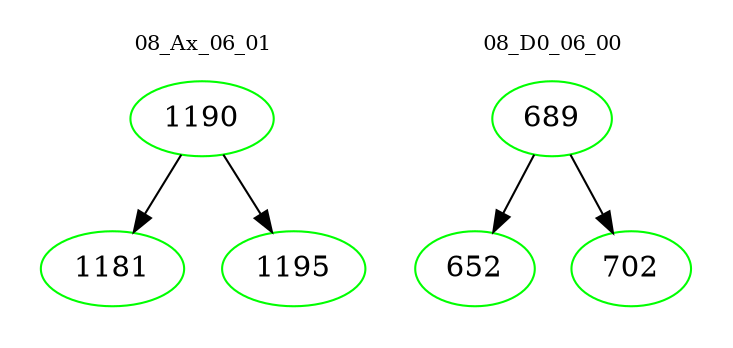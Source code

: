 digraph{
subgraph cluster_0 {
color = white
label = "08_Ax_06_01";
fontsize=10;
T0_1190 [label="1190", color="green"]
T0_1190 -> T0_1181 [color="black"]
T0_1181 [label="1181", color="green"]
T0_1190 -> T0_1195 [color="black"]
T0_1195 [label="1195", color="green"]
}
subgraph cluster_1 {
color = white
label = "08_D0_06_00";
fontsize=10;
T1_689 [label="689", color="green"]
T1_689 -> T1_652 [color="black"]
T1_652 [label="652", color="green"]
T1_689 -> T1_702 [color="black"]
T1_702 [label="702", color="green"]
}
}
